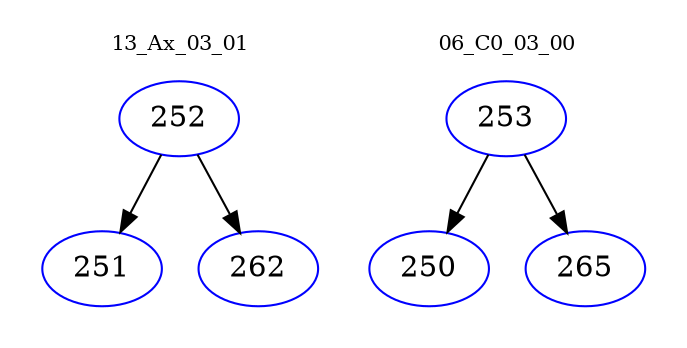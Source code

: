 digraph{
subgraph cluster_0 {
color = white
label = "13_Ax_03_01";
fontsize=10;
T0_252 [label="252", color="blue"]
T0_252 -> T0_251 [color="black"]
T0_251 [label="251", color="blue"]
T0_252 -> T0_262 [color="black"]
T0_262 [label="262", color="blue"]
}
subgraph cluster_1 {
color = white
label = "06_C0_03_00";
fontsize=10;
T1_253 [label="253", color="blue"]
T1_253 -> T1_250 [color="black"]
T1_250 [label="250", color="blue"]
T1_253 -> T1_265 [color="black"]
T1_265 [label="265", color="blue"]
}
}
